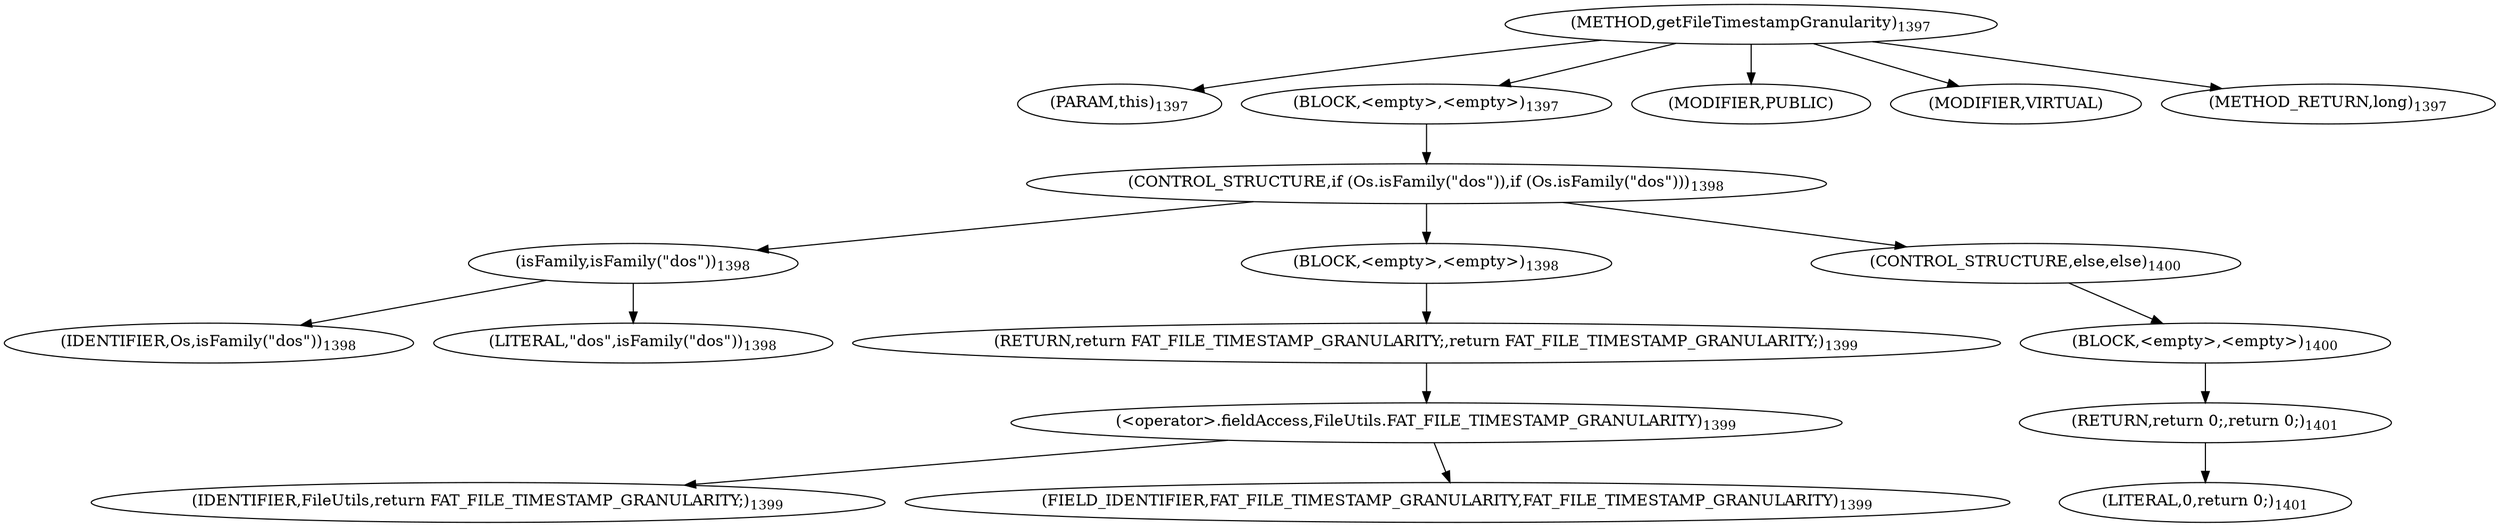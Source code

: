 digraph "getFileTimestampGranularity" {  
"2717" [label = <(METHOD,getFileTimestampGranularity)<SUB>1397</SUB>> ]
"2718" [label = <(PARAM,this)<SUB>1397</SUB>> ]
"2719" [label = <(BLOCK,&lt;empty&gt;,&lt;empty&gt;)<SUB>1397</SUB>> ]
"2720" [label = <(CONTROL_STRUCTURE,if (Os.isFamily(&quot;dos&quot;)),if (Os.isFamily(&quot;dos&quot;)))<SUB>1398</SUB>> ]
"2721" [label = <(isFamily,isFamily(&quot;dos&quot;))<SUB>1398</SUB>> ]
"2722" [label = <(IDENTIFIER,Os,isFamily(&quot;dos&quot;))<SUB>1398</SUB>> ]
"2723" [label = <(LITERAL,&quot;dos&quot;,isFamily(&quot;dos&quot;))<SUB>1398</SUB>> ]
"2724" [label = <(BLOCK,&lt;empty&gt;,&lt;empty&gt;)<SUB>1398</SUB>> ]
"2725" [label = <(RETURN,return FAT_FILE_TIMESTAMP_GRANULARITY;,return FAT_FILE_TIMESTAMP_GRANULARITY;)<SUB>1399</SUB>> ]
"2726" [label = <(&lt;operator&gt;.fieldAccess,FileUtils.FAT_FILE_TIMESTAMP_GRANULARITY)<SUB>1399</SUB>> ]
"2727" [label = <(IDENTIFIER,FileUtils,return FAT_FILE_TIMESTAMP_GRANULARITY;)<SUB>1399</SUB>> ]
"2728" [label = <(FIELD_IDENTIFIER,FAT_FILE_TIMESTAMP_GRANULARITY,FAT_FILE_TIMESTAMP_GRANULARITY)<SUB>1399</SUB>> ]
"2729" [label = <(CONTROL_STRUCTURE,else,else)<SUB>1400</SUB>> ]
"2730" [label = <(BLOCK,&lt;empty&gt;,&lt;empty&gt;)<SUB>1400</SUB>> ]
"2731" [label = <(RETURN,return 0;,return 0;)<SUB>1401</SUB>> ]
"2732" [label = <(LITERAL,0,return 0;)<SUB>1401</SUB>> ]
"2733" [label = <(MODIFIER,PUBLIC)> ]
"2734" [label = <(MODIFIER,VIRTUAL)> ]
"2735" [label = <(METHOD_RETURN,long)<SUB>1397</SUB>> ]
  "2717" -> "2718" 
  "2717" -> "2719" 
  "2717" -> "2733" 
  "2717" -> "2734" 
  "2717" -> "2735" 
  "2719" -> "2720" 
  "2720" -> "2721" 
  "2720" -> "2724" 
  "2720" -> "2729" 
  "2721" -> "2722" 
  "2721" -> "2723" 
  "2724" -> "2725" 
  "2725" -> "2726" 
  "2726" -> "2727" 
  "2726" -> "2728" 
  "2729" -> "2730" 
  "2730" -> "2731" 
  "2731" -> "2732" 
}
